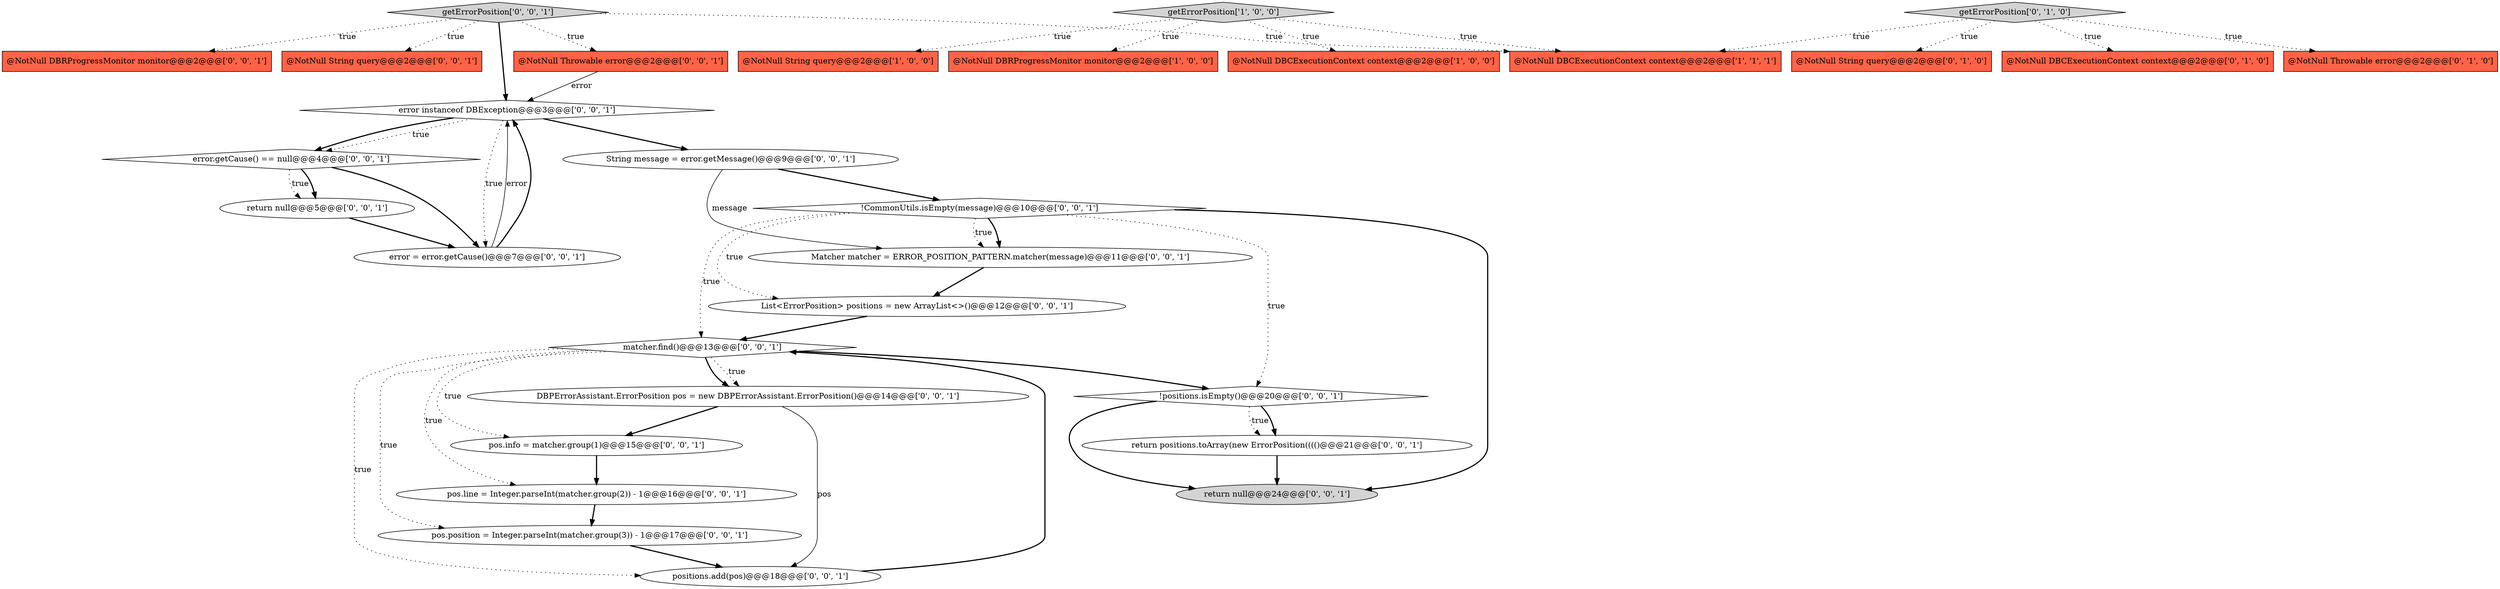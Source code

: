 digraph {
7 [style = filled, label = "@NotNull Throwable error@@@2@@@['0', '1', '0']", fillcolor = tomato, shape = box image = "AAA0AAABBB2BBB"];
0 [style = filled, label = "@NotNull String query@@@2@@@['1', '0', '0']", fillcolor = tomato, shape = box image = "AAA0AAABBB1BBB"];
11 [style = filled, label = "Matcher matcher = ERROR_POSITION_PATTERN.matcher(message)@@@11@@@['0', '0', '1']", fillcolor = white, shape = ellipse image = "AAA0AAABBB3BBB"];
4 [style = filled, label = "@NotNull DBCExecutionContext context@@@2@@@['1', '1', '1']", fillcolor = tomato, shape = box image = "AAA0AAABBB1BBB"];
27 [style = filled, label = "getErrorPosition['0', '0', '1']", fillcolor = lightgray, shape = diamond image = "AAA0AAABBB3BBB"];
29 [style = filled, label = "positions.add(pos)@@@18@@@['0', '0', '1']", fillcolor = white, shape = ellipse image = "AAA0AAABBB3BBB"];
2 [style = filled, label = "@NotNull DBRProgressMonitor monitor@@@2@@@['1', '0', '0']", fillcolor = tomato, shape = box image = "AAA0AAABBB1BBB"];
18 [style = filled, label = "error.getCause() == null@@@4@@@['0', '0', '1']", fillcolor = white, shape = diamond image = "AAA0AAABBB3BBB"];
13 [style = filled, label = "error = error.getCause()@@@7@@@['0', '0', '1']", fillcolor = white, shape = ellipse image = "AAA0AAABBB3BBB"];
15 [style = filled, label = "return null@@@24@@@['0', '0', '1']", fillcolor = lightgray, shape = ellipse image = "AAA0AAABBB3BBB"];
6 [style = filled, label = "@NotNull String query@@@2@@@['0', '1', '0']", fillcolor = tomato, shape = box image = "AAA0AAABBB2BBB"];
3 [style = filled, label = "@NotNull DBCExecutionContext context@@@2@@@['1', '0', '0']", fillcolor = tomato, shape = box image = "AAA0AAABBB1BBB"];
12 [style = filled, label = "return positions.toArray(new ErrorPosition(((()@@@21@@@['0', '0', '1']", fillcolor = white, shape = ellipse image = "AAA0AAABBB3BBB"];
28 [style = filled, label = "pos.position = Integer.parseInt(matcher.group(3)) - 1@@@17@@@['0', '0', '1']", fillcolor = white, shape = ellipse image = "AAA0AAABBB3BBB"];
21 [style = filled, label = "error instanceof DBException@@@3@@@['0', '0', '1']", fillcolor = white, shape = diamond image = "AAA0AAABBB3BBB"];
25 [style = filled, label = "pos.info = matcher.group(1)@@@15@@@['0', '0', '1']", fillcolor = white, shape = ellipse image = "AAA0AAABBB3BBB"];
22 [style = filled, label = "matcher.find()@@@13@@@['0', '0', '1']", fillcolor = white, shape = diamond image = "AAA0AAABBB3BBB"];
16 [style = filled, label = "return null@@@5@@@['0', '0', '1']", fillcolor = white, shape = ellipse image = "AAA0AAABBB3BBB"];
10 [style = filled, label = "String message = error.getMessage()@@@9@@@['0', '0', '1']", fillcolor = white, shape = ellipse image = "AAA0AAABBB3BBB"];
17 [style = filled, label = "!CommonUtils.isEmpty(message)@@@10@@@['0', '0', '1']", fillcolor = white, shape = diamond image = "AAA0AAABBB3BBB"];
26 [style = filled, label = "@NotNull DBRProgressMonitor monitor@@@2@@@['0', '0', '1']", fillcolor = tomato, shape = box image = "AAA0AAABBB3BBB"];
24 [style = filled, label = "DBPErrorAssistant.ErrorPosition pos = new DBPErrorAssistant.ErrorPosition()@@@14@@@['0', '0', '1']", fillcolor = white, shape = ellipse image = "AAA0AAABBB3BBB"];
1 [style = filled, label = "getErrorPosition['1', '0', '0']", fillcolor = lightgray, shape = diamond image = "AAA0AAABBB1BBB"];
14 [style = filled, label = "List<ErrorPosition> positions = new ArrayList<>()@@@12@@@['0', '0', '1']", fillcolor = white, shape = ellipse image = "AAA0AAABBB3BBB"];
8 [style = filled, label = "getErrorPosition['0', '1', '0']", fillcolor = lightgray, shape = diamond image = "AAA0AAABBB2BBB"];
9 [style = filled, label = "@NotNull Throwable error@@@2@@@['0', '0', '1']", fillcolor = tomato, shape = box image = "AAA0AAABBB3BBB"];
5 [style = filled, label = "@NotNull DBCExecutionContext context@@@2@@@['0', '1', '0']", fillcolor = tomato, shape = box image = "AAA0AAABBB2BBB"];
19 [style = filled, label = "!positions.isEmpty()@@@20@@@['0', '0', '1']", fillcolor = white, shape = diamond image = "AAA0AAABBB3BBB"];
23 [style = filled, label = "pos.line = Integer.parseInt(matcher.group(2)) - 1@@@16@@@['0', '0', '1']", fillcolor = white, shape = ellipse image = "AAA0AAABBB3BBB"];
20 [style = filled, label = "@NotNull String query@@@2@@@['0', '0', '1']", fillcolor = tomato, shape = box image = "AAA0AAABBB3BBB"];
17->19 [style = dotted, label="true"];
10->11 [style = solid, label="message"];
25->23 [style = bold, label=""];
22->19 [style = bold, label=""];
22->23 [style = dotted, label="true"];
27->9 [style = dotted, label="true"];
17->14 [style = dotted, label="true"];
22->28 [style = dotted, label="true"];
10->17 [style = bold, label=""];
27->4 [style = dotted, label="true"];
1->0 [style = dotted, label="true"];
21->18 [style = dotted, label="true"];
22->24 [style = bold, label=""];
12->15 [style = bold, label=""];
8->6 [style = dotted, label="true"];
18->13 [style = bold, label=""];
19->15 [style = bold, label=""];
8->7 [style = dotted, label="true"];
27->26 [style = dotted, label="true"];
16->13 [style = bold, label=""];
11->14 [style = bold, label=""];
21->10 [style = bold, label=""];
22->29 [style = dotted, label="true"];
18->16 [style = dotted, label="true"];
22->25 [style = dotted, label="true"];
1->3 [style = dotted, label="true"];
22->24 [style = dotted, label="true"];
13->21 [style = solid, label="error"];
17->15 [style = bold, label=""];
19->12 [style = dotted, label="true"];
21->18 [style = bold, label=""];
18->16 [style = bold, label=""];
17->11 [style = bold, label=""];
8->5 [style = dotted, label="true"];
1->2 [style = dotted, label="true"];
29->22 [style = bold, label=""];
17->11 [style = dotted, label="true"];
17->22 [style = dotted, label="true"];
24->25 [style = bold, label=""];
23->28 [style = bold, label=""];
14->22 [style = bold, label=""];
19->12 [style = bold, label=""];
1->4 [style = dotted, label="true"];
8->4 [style = dotted, label="true"];
9->21 [style = solid, label="error"];
24->29 [style = solid, label="pos"];
28->29 [style = bold, label=""];
27->21 [style = bold, label=""];
21->13 [style = dotted, label="true"];
27->20 [style = dotted, label="true"];
13->21 [style = bold, label=""];
}
